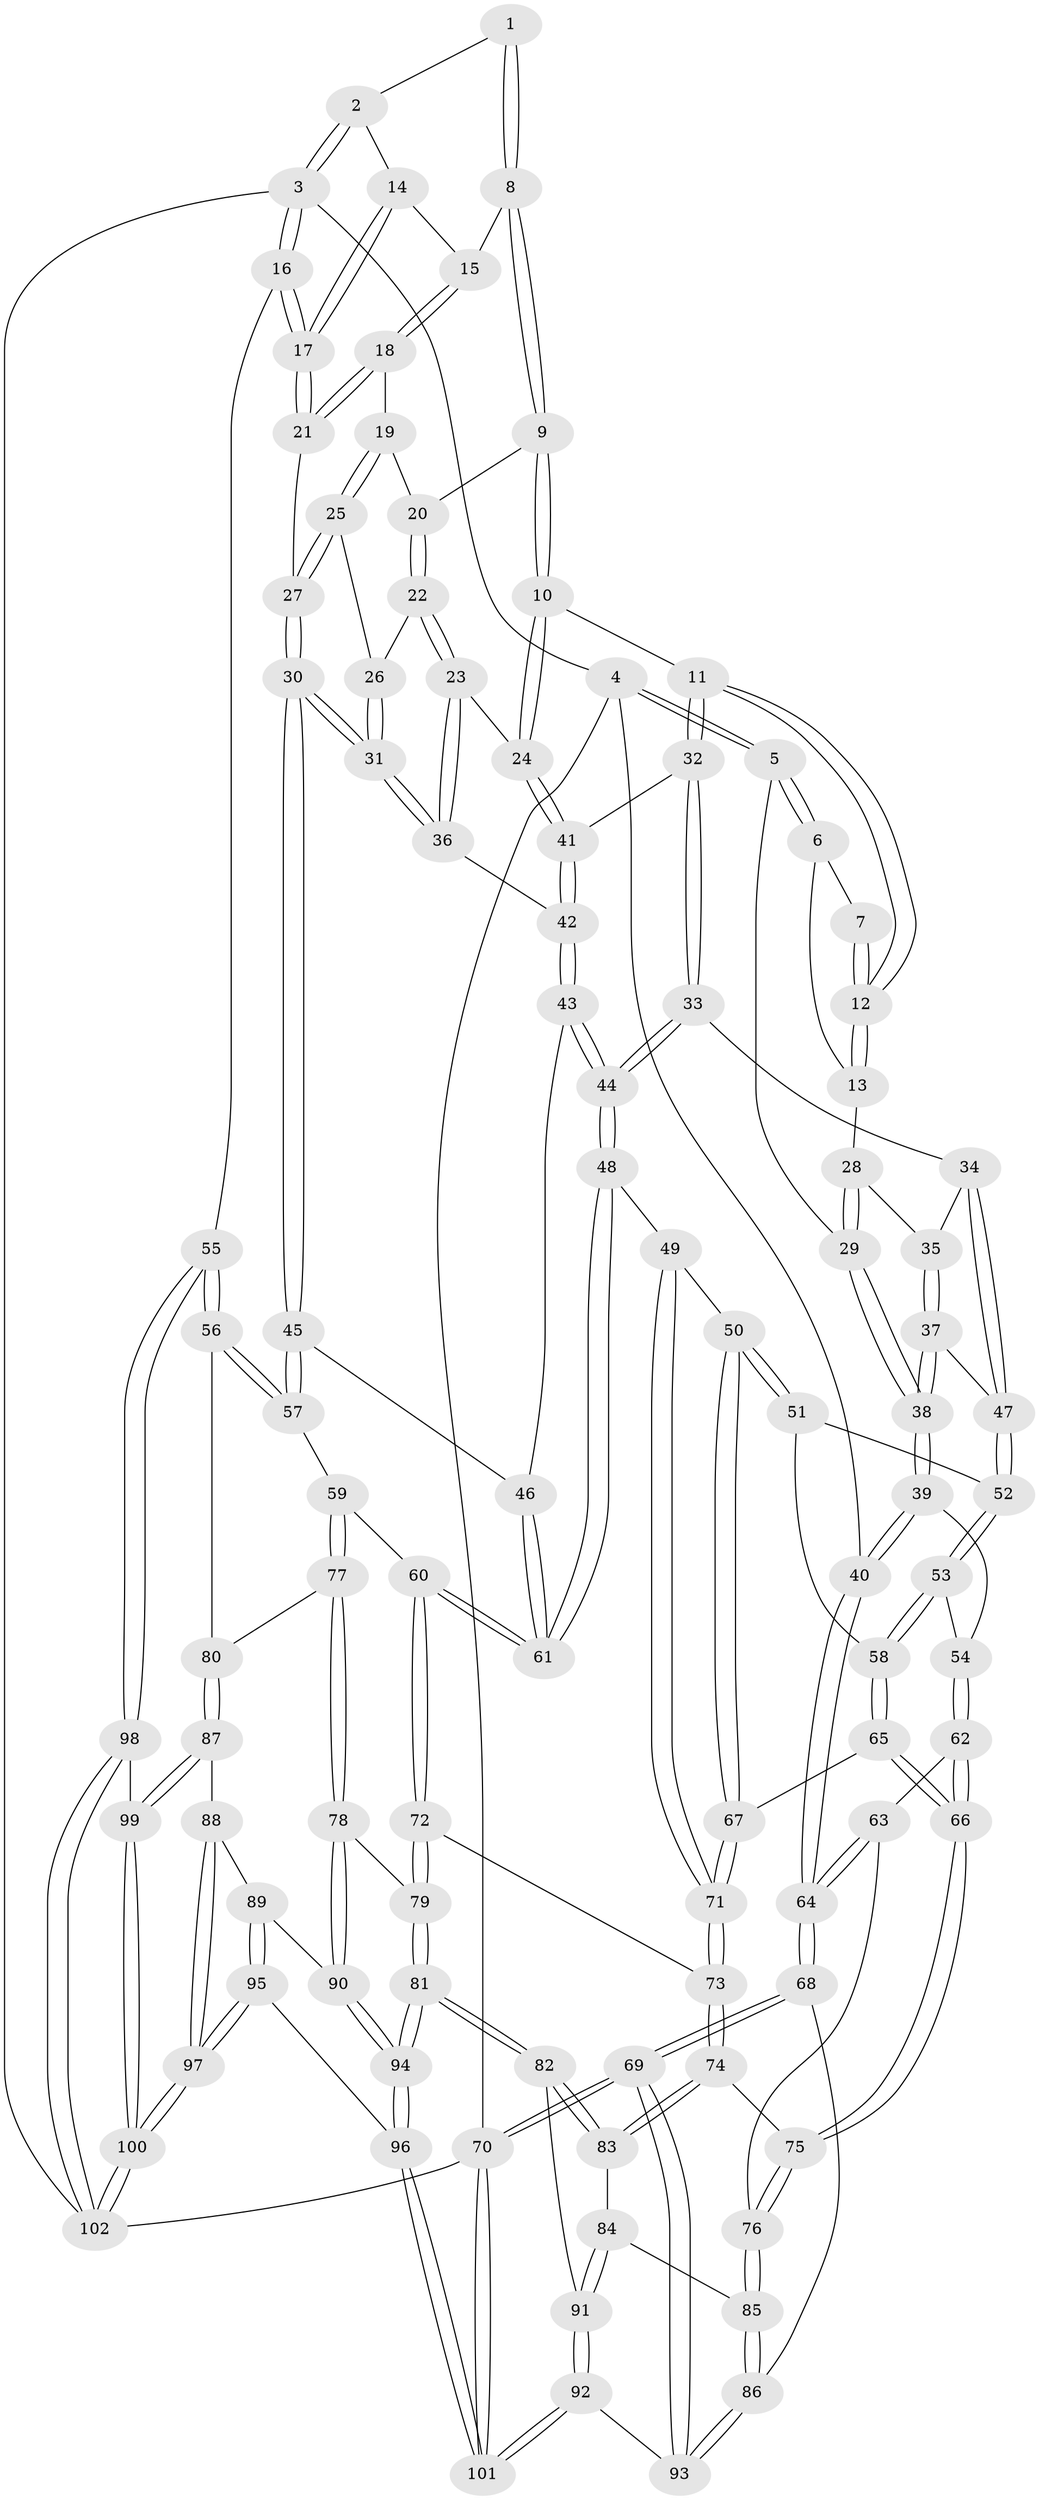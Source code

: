 // Generated by graph-tools (version 1.1) at 2025/03/03/09/25 03:03:14]
// undirected, 102 vertices, 252 edges
graph export_dot {
graph [start="1"]
  node [color=gray90,style=filled];
  1 [pos="+0.49640416464760545+0"];
  2 [pos="+1+0"];
  3 [pos="+1+0"];
  4 [pos="+0+0"];
  5 [pos="+0+0"];
  6 [pos="+0.1411165777280315+0"];
  7 [pos="+0.2875347556644893+0"];
  8 [pos="+0.5244763839058895+0"];
  9 [pos="+0.5115124777618207+0.08013274884727639"];
  10 [pos="+0.43600509884803457+0.15102256911187018"];
  11 [pos="+0.36922547167041025+0.17927433322737463"];
  12 [pos="+0.36781742802443207+0.1780604241781966"];
  13 [pos="+0.291766424039025+0.1499593602938206"];
  14 [pos="+0.8359512912479227+0"];
  15 [pos="+0.7414646432007865+0.0947387393483293"];
  16 [pos="+1+0.3921244909869644"];
  17 [pos="+0.9433958706453961+0.35339073487912664"];
  18 [pos="+0.7337644756982493+0.12181132884223257"];
  19 [pos="+0.6949101591432587+0.13934387369579887"];
  20 [pos="+0.5505872752333821+0.12093708083927818"];
  21 [pos="+0.8267238700990095+0.34834572089123855"];
  22 [pos="+0.578391060085401+0.1905559383642967"];
  23 [pos="+0.5676733874879358+0.2857045683520394"];
  24 [pos="+0.5152838063557158+0.25525575644800413"];
  25 [pos="+0.6560711195202618+0.19062083152427955"];
  26 [pos="+0.6537448046451718+0.19248407849593616"];
  27 [pos="+0.818137033853589+0.3515031434620762"];
  28 [pos="+0.19831563487227274+0.16672711001931434"];
  29 [pos="+0.13618545374297628+0.14659550138689492"];
  30 [pos="+0.7393143859094855+0.38479155604076604"];
  31 [pos="+0.6431170813699475+0.32693803438248936"];
  32 [pos="+0.3499566103866993+0.2885672929703652"];
  33 [pos="+0.3404884265869985+0.3016886283300222"];
  34 [pos="+0.2889997628791112+0.32195804576513287"];
  35 [pos="+0.21765568530322174+0.21518896601122806"];
  36 [pos="+0.5762304114723122+0.30461380557583584"];
  37 [pos="+0.12464008255997712+0.33529841877809863"];
  38 [pos="+0.09396175897639056+0.3349676325170293"];
  39 [pos="+0.04763183336078423+0.3635428929669459"];
  40 [pos="+0+0.3379062897961576"];
  41 [pos="+0.39028035568901875+0.2941036809058165"];
  42 [pos="+0.5244069926670397+0.3434887525882513"];
  43 [pos="+0.4595655334937877+0.49781844272162534"];
  44 [pos="+0.45915650588186036+0.4980173122863067"];
  45 [pos="+0.7025032976221243+0.44940908015317876"];
  46 [pos="+0.5931491887885871+0.4976777987870429"];
  47 [pos="+0.2582290317722251+0.34525233761511004"];
  48 [pos="+0.4559215391926422+0.5024976961514153"];
  49 [pos="+0.4336075855233766+0.5304121810927658"];
  50 [pos="+0.36133153226527326+0.530617871630371"];
  51 [pos="+0.290251644949578+0.48585501912560003"];
  52 [pos="+0.258269234104143+0.3460163766568695"];
  53 [pos="+0.15903131762927059+0.5267996014865646"];
  54 [pos="+0.12185068435009297+0.511124274449235"];
  55 [pos="+1+0.7538226482476768"];
  56 [pos="+0.9628277770393833+0.7360273801550963"];
  57 [pos="+0.7504086619422731+0.666846810095464"];
  58 [pos="+0.16236877911574377+0.5290699112153905"];
  59 [pos="+0.7134410020561825+0.6807585795582596"];
  60 [pos="+0.6182586710949006+0.6663476877641129"];
  61 [pos="+0.6123365251786447+0.6415069313622345"];
  62 [pos="+0.040366564047711384+0.5909919088949663"];
  63 [pos="+0+0.6421534284083793"];
  64 [pos="+0+0.646628615787964"];
  65 [pos="+0.21761247556516147+0.6643774030668395"];
  66 [pos="+0.20891876477928517+0.7068602872118863"];
  67 [pos="+0.25684132125586123+0.6349608119179347"];
  68 [pos="+0+0.6481180521913253"];
  69 [pos="+0+0.979836838625013"];
  70 [pos="+0+1"];
  71 [pos="+0.45445430509347845+0.6645231459006617"];
  72 [pos="+0.4845369069004384+0.7187560158281567"];
  73 [pos="+0.4643434616600142+0.7034052429258928"];
  74 [pos="+0.3038168295883188+0.7595029266290013"];
  75 [pos="+0.2088958941810826+0.7076360528100099"];
  76 [pos="+0.1475820276853545+0.7557169329278203"];
  77 [pos="+0.6577869070275005+0.8128216898627771"];
  78 [pos="+0.6008877177986657+0.8461885993707743"];
  79 [pos="+0.49278296047231185+0.747845532465093"];
  80 [pos="+0.7286852791519403+0.8501553827760303"];
  81 [pos="+0.4073068561299462+0.9503955714875281"];
  82 [pos="+0.3826048936428418+0.9267046423475688"];
  83 [pos="+0.31450491063417046+0.8421584803082186"];
  84 [pos="+0.26902320053276385+0.8683369655461018"];
  85 [pos="+0.13170162302954586+0.798054832329908"];
  86 [pos="+0.11316257475918177+0.8368211195750469"];
  87 [pos="+0.7226529202898526+0.9409193553720565"];
  88 [pos="+0.6354419242685114+0.9132421471593091"];
  89 [pos="+0.6113241089108736+0.8922875294697497"];
  90 [pos="+0.6001081970271421+0.8735460148532208"];
  91 [pos="+0.20723810231373543+0.9251100305720809"];
  92 [pos="+0.1567223239907155+0.9558887138331301"];
  93 [pos="+0.10741718101589699+0.8616371063075218"];
  94 [pos="+0.41683289942358465+0.9832926649932793"];
  95 [pos="+0.48090836239908763+1"];
  96 [pos="+0.4073242648721563+1"];
  97 [pos="+0.611877407753494+1"];
  98 [pos="+1+0.7806509411079614"];
  99 [pos="+0.7336666484243488+0.9538547374454535"];
  100 [pos="+0.7263908448684331+1"];
  101 [pos="+0.17872914689399402+1"];
  102 [pos="+1+1"];
  1 -- 2;
  1 -- 8;
  1 -- 8;
  2 -- 3;
  2 -- 3;
  2 -- 14;
  3 -- 4;
  3 -- 16;
  3 -- 16;
  3 -- 102;
  4 -- 5;
  4 -- 5;
  4 -- 40;
  4 -- 70;
  5 -- 6;
  5 -- 6;
  5 -- 29;
  6 -- 7;
  6 -- 13;
  7 -- 12;
  7 -- 12;
  8 -- 9;
  8 -- 9;
  8 -- 15;
  9 -- 10;
  9 -- 10;
  9 -- 20;
  10 -- 11;
  10 -- 24;
  10 -- 24;
  11 -- 12;
  11 -- 12;
  11 -- 32;
  11 -- 32;
  12 -- 13;
  12 -- 13;
  13 -- 28;
  14 -- 15;
  14 -- 17;
  14 -- 17;
  15 -- 18;
  15 -- 18;
  16 -- 17;
  16 -- 17;
  16 -- 55;
  17 -- 21;
  17 -- 21;
  18 -- 19;
  18 -- 21;
  18 -- 21;
  19 -- 20;
  19 -- 25;
  19 -- 25;
  20 -- 22;
  20 -- 22;
  21 -- 27;
  22 -- 23;
  22 -- 23;
  22 -- 26;
  23 -- 24;
  23 -- 36;
  23 -- 36;
  24 -- 41;
  24 -- 41;
  25 -- 26;
  25 -- 27;
  25 -- 27;
  26 -- 31;
  26 -- 31;
  27 -- 30;
  27 -- 30;
  28 -- 29;
  28 -- 29;
  28 -- 35;
  29 -- 38;
  29 -- 38;
  30 -- 31;
  30 -- 31;
  30 -- 45;
  30 -- 45;
  31 -- 36;
  31 -- 36;
  32 -- 33;
  32 -- 33;
  32 -- 41;
  33 -- 34;
  33 -- 44;
  33 -- 44;
  34 -- 35;
  34 -- 47;
  34 -- 47;
  35 -- 37;
  35 -- 37;
  36 -- 42;
  37 -- 38;
  37 -- 38;
  37 -- 47;
  38 -- 39;
  38 -- 39;
  39 -- 40;
  39 -- 40;
  39 -- 54;
  40 -- 64;
  40 -- 64;
  41 -- 42;
  41 -- 42;
  42 -- 43;
  42 -- 43;
  43 -- 44;
  43 -- 44;
  43 -- 46;
  44 -- 48;
  44 -- 48;
  45 -- 46;
  45 -- 57;
  45 -- 57;
  46 -- 61;
  46 -- 61;
  47 -- 52;
  47 -- 52;
  48 -- 49;
  48 -- 61;
  48 -- 61;
  49 -- 50;
  49 -- 71;
  49 -- 71;
  50 -- 51;
  50 -- 51;
  50 -- 67;
  50 -- 67;
  51 -- 52;
  51 -- 58;
  52 -- 53;
  52 -- 53;
  53 -- 54;
  53 -- 58;
  53 -- 58;
  54 -- 62;
  54 -- 62;
  55 -- 56;
  55 -- 56;
  55 -- 98;
  55 -- 98;
  56 -- 57;
  56 -- 57;
  56 -- 80;
  57 -- 59;
  58 -- 65;
  58 -- 65;
  59 -- 60;
  59 -- 77;
  59 -- 77;
  60 -- 61;
  60 -- 61;
  60 -- 72;
  60 -- 72;
  62 -- 63;
  62 -- 66;
  62 -- 66;
  63 -- 64;
  63 -- 64;
  63 -- 76;
  64 -- 68;
  64 -- 68;
  65 -- 66;
  65 -- 66;
  65 -- 67;
  66 -- 75;
  66 -- 75;
  67 -- 71;
  67 -- 71;
  68 -- 69;
  68 -- 69;
  68 -- 86;
  69 -- 70;
  69 -- 70;
  69 -- 93;
  69 -- 93;
  70 -- 101;
  70 -- 101;
  70 -- 102;
  71 -- 73;
  71 -- 73;
  72 -- 73;
  72 -- 79;
  72 -- 79;
  73 -- 74;
  73 -- 74;
  74 -- 75;
  74 -- 83;
  74 -- 83;
  75 -- 76;
  75 -- 76;
  76 -- 85;
  76 -- 85;
  77 -- 78;
  77 -- 78;
  77 -- 80;
  78 -- 79;
  78 -- 90;
  78 -- 90;
  79 -- 81;
  79 -- 81;
  80 -- 87;
  80 -- 87;
  81 -- 82;
  81 -- 82;
  81 -- 94;
  81 -- 94;
  82 -- 83;
  82 -- 83;
  82 -- 91;
  83 -- 84;
  84 -- 85;
  84 -- 91;
  84 -- 91;
  85 -- 86;
  85 -- 86;
  86 -- 93;
  86 -- 93;
  87 -- 88;
  87 -- 99;
  87 -- 99;
  88 -- 89;
  88 -- 97;
  88 -- 97;
  89 -- 90;
  89 -- 95;
  89 -- 95;
  90 -- 94;
  90 -- 94;
  91 -- 92;
  91 -- 92;
  92 -- 93;
  92 -- 101;
  92 -- 101;
  94 -- 96;
  94 -- 96;
  95 -- 96;
  95 -- 97;
  95 -- 97;
  96 -- 101;
  96 -- 101;
  97 -- 100;
  97 -- 100;
  98 -- 99;
  98 -- 102;
  98 -- 102;
  99 -- 100;
  99 -- 100;
  100 -- 102;
  100 -- 102;
}
